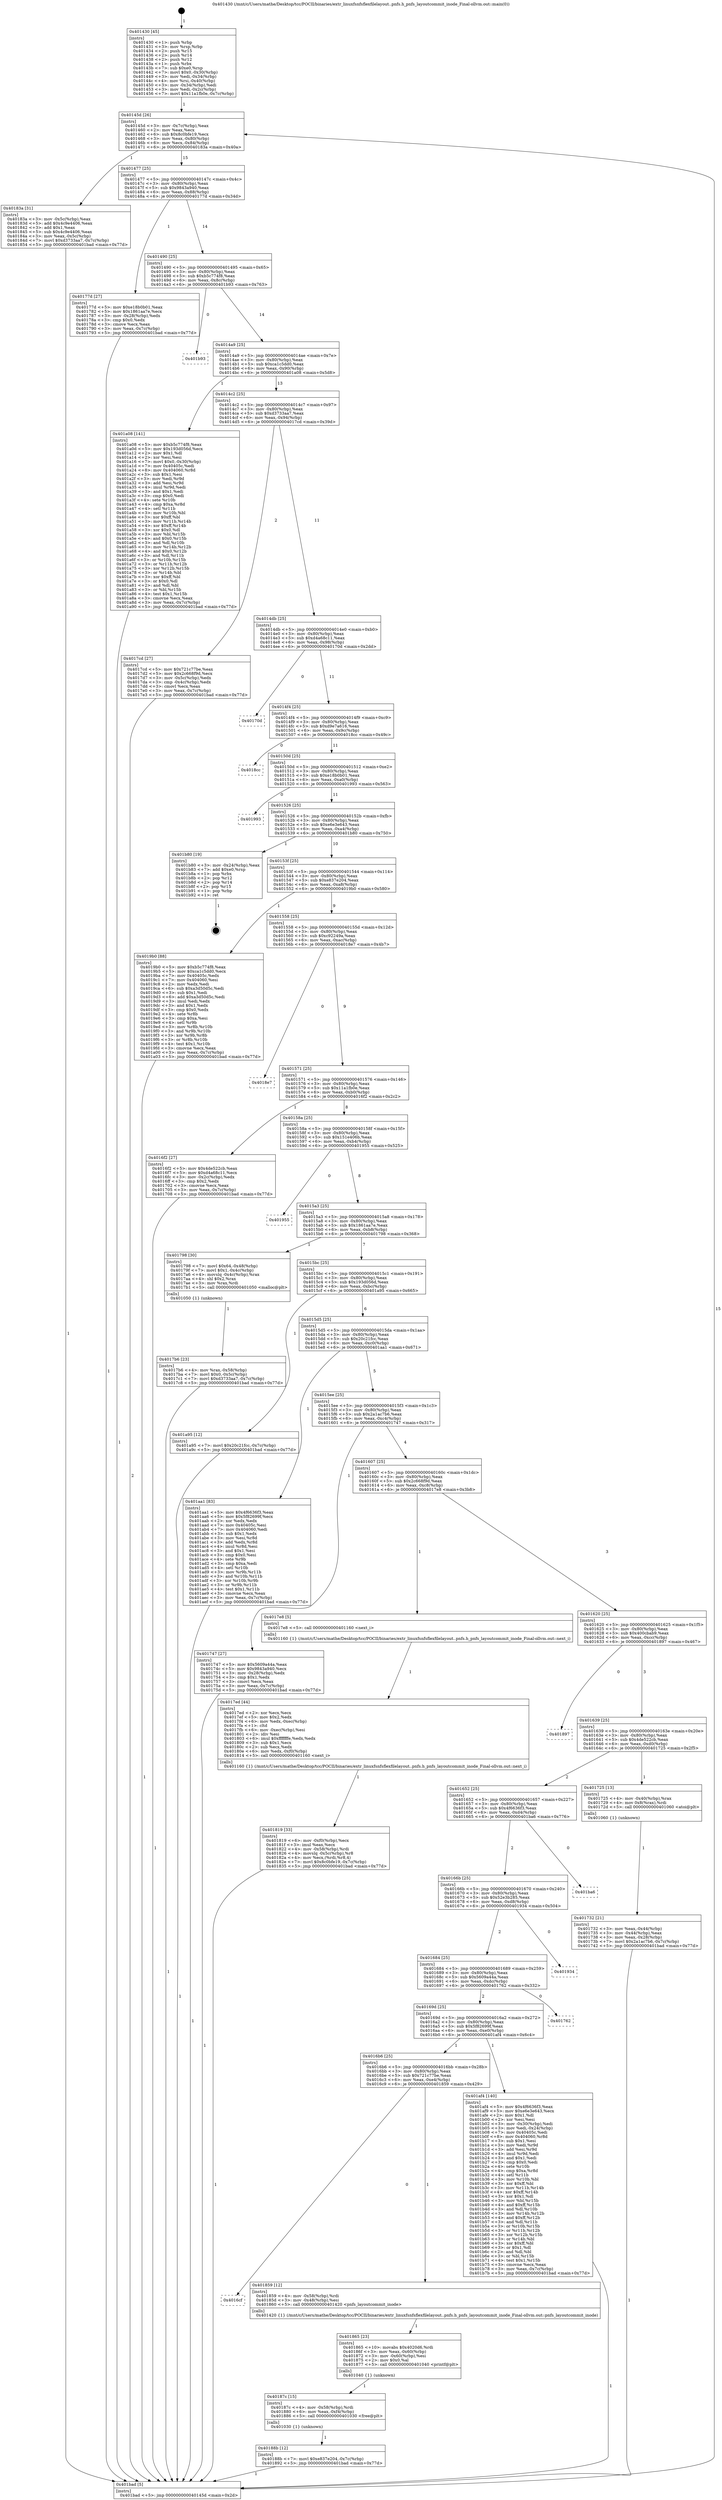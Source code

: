 digraph "0x401430" {
  label = "0x401430 (/mnt/c/Users/mathe/Desktop/tcc/POCII/binaries/extr_linuxfsnfsflexfilelayout..pnfs.h_pnfs_layoutcommit_inode_Final-ollvm.out::main(0))"
  labelloc = "t"
  node[shape=record]

  Entry [label="",width=0.3,height=0.3,shape=circle,fillcolor=black,style=filled]
  "0x40145d" [label="{
     0x40145d [26]\l
     | [instrs]\l
     &nbsp;&nbsp;0x40145d \<+3\>: mov -0x7c(%rbp),%eax\l
     &nbsp;&nbsp;0x401460 \<+2\>: mov %eax,%ecx\l
     &nbsp;&nbsp;0x401462 \<+6\>: sub $0x8c0bfe19,%ecx\l
     &nbsp;&nbsp;0x401468 \<+3\>: mov %eax,-0x80(%rbp)\l
     &nbsp;&nbsp;0x40146b \<+6\>: mov %ecx,-0x84(%rbp)\l
     &nbsp;&nbsp;0x401471 \<+6\>: je 000000000040183a \<main+0x40a\>\l
  }"]
  "0x40183a" [label="{
     0x40183a [31]\l
     | [instrs]\l
     &nbsp;&nbsp;0x40183a \<+3\>: mov -0x5c(%rbp),%eax\l
     &nbsp;&nbsp;0x40183d \<+5\>: add $0x4c9e4406,%eax\l
     &nbsp;&nbsp;0x401842 \<+3\>: add $0x1,%eax\l
     &nbsp;&nbsp;0x401845 \<+5\>: sub $0x4c9e4406,%eax\l
     &nbsp;&nbsp;0x40184a \<+3\>: mov %eax,-0x5c(%rbp)\l
     &nbsp;&nbsp;0x40184d \<+7\>: movl $0xd3733aa7,-0x7c(%rbp)\l
     &nbsp;&nbsp;0x401854 \<+5\>: jmp 0000000000401bad \<main+0x77d\>\l
  }"]
  "0x401477" [label="{
     0x401477 [25]\l
     | [instrs]\l
     &nbsp;&nbsp;0x401477 \<+5\>: jmp 000000000040147c \<main+0x4c\>\l
     &nbsp;&nbsp;0x40147c \<+3\>: mov -0x80(%rbp),%eax\l
     &nbsp;&nbsp;0x40147f \<+5\>: sub $0x9843a940,%eax\l
     &nbsp;&nbsp;0x401484 \<+6\>: mov %eax,-0x88(%rbp)\l
     &nbsp;&nbsp;0x40148a \<+6\>: je 000000000040177d \<main+0x34d\>\l
  }"]
  Exit [label="",width=0.3,height=0.3,shape=circle,fillcolor=black,style=filled,peripheries=2]
  "0x40177d" [label="{
     0x40177d [27]\l
     | [instrs]\l
     &nbsp;&nbsp;0x40177d \<+5\>: mov $0xe18b0b01,%eax\l
     &nbsp;&nbsp;0x401782 \<+5\>: mov $0x1861aa7e,%ecx\l
     &nbsp;&nbsp;0x401787 \<+3\>: mov -0x28(%rbp),%edx\l
     &nbsp;&nbsp;0x40178a \<+3\>: cmp $0x0,%edx\l
     &nbsp;&nbsp;0x40178d \<+3\>: cmove %ecx,%eax\l
     &nbsp;&nbsp;0x401790 \<+3\>: mov %eax,-0x7c(%rbp)\l
     &nbsp;&nbsp;0x401793 \<+5\>: jmp 0000000000401bad \<main+0x77d\>\l
  }"]
  "0x401490" [label="{
     0x401490 [25]\l
     | [instrs]\l
     &nbsp;&nbsp;0x401490 \<+5\>: jmp 0000000000401495 \<main+0x65\>\l
     &nbsp;&nbsp;0x401495 \<+3\>: mov -0x80(%rbp),%eax\l
     &nbsp;&nbsp;0x401498 \<+5\>: sub $0xb5c774f8,%eax\l
     &nbsp;&nbsp;0x40149d \<+6\>: mov %eax,-0x8c(%rbp)\l
     &nbsp;&nbsp;0x4014a3 \<+6\>: je 0000000000401b93 \<main+0x763\>\l
  }"]
  "0x40188b" [label="{
     0x40188b [12]\l
     | [instrs]\l
     &nbsp;&nbsp;0x40188b \<+7\>: movl $0xe837e204,-0x7c(%rbp)\l
     &nbsp;&nbsp;0x401892 \<+5\>: jmp 0000000000401bad \<main+0x77d\>\l
  }"]
  "0x401b93" [label="{
     0x401b93\l
  }", style=dashed]
  "0x4014a9" [label="{
     0x4014a9 [25]\l
     | [instrs]\l
     &nbsp;&nbsp;0x4014a9 \<+5\>: jmp 00000000004014ae \<main+0x7e\>\l
     &nbsp;&nbsp;0x4014ae \<+3\>: mov -0x80(%rbp),%eax\l
     &nbsp;&nbsp;0x4014b1 \<+5\>: sub $0xca1c5dd0,%eax\l
     &nbsp;&nbsp;0x4014b6 \<+6\>: mov %eax,-0x90(%rbp)\l
     &nbsp;&nbsp;0x4014bc \<+6\>: je 0000000000401a08 \<main+0x5d8\>\l
  }"]
  "0x40187c" [label="{
     0x40187c [15]\l
     | [instrs]\l
     &nbsp;&nbsp;0x40187c \<+4\>: mov -0x58(%rbp),%rdi\l
     &nbsp;&nbsp;0x401880 \<+6\>: mov %eax,-0xf4(%rbp)\l
     &nbsp;&nbsp;0x401886 \<+5\>: call 0000000000401030 \<free@plt\>\l
     | [calls]\l
     &nbsp;&nbsp;0x401030 \{1\} (unknown)\l
  }"]
  "0x401a08" [label="{
     0x401a08 [141]\l
     | [instrs]\l
     &nbsp;&nbsp;0x401a08 \<+5\>: mov $0xb5c774f8,%eax\l
     &nbsp;&nbsp;0x401a0d \<+5\>: mov $0x193d056d,%ecx\l
     &nbsp;&nbsp;0x401a12 \<+2\>: mov $0x1,%dl\l
     &nbsp;&nbsp;0x401a14 \<+2\>: xor %esi,%esi\l
     &nbsp;&nbsp;0x401a16 \<+7\>: movl $0x0,-0x30(%rbp)\l
     &nbsp;&nbsp;0x401a1d \<+7\>: mov 0x40405c,%edi\l
     &nbsp;&nbsp;0x401a24 \<+8\>: mov 0x404060,%r8d\l
     &nbsp;&nbsp;0x401a2c \<+3\>: sub $0x1,%esi\l
     &nbsp;&nbsp;0x401a2f \<+3\>: mov %edi,%r9d\l
     &nbsp;&nbsp;0x401a32 \<+3\>: add %esi,%r9d\l
     &nbsp;&nbsp;0x401a35 \<+4\>: imul %r9d,%edi\l
     &nbsp;&nbsp;0x401a39 \<+3\>: and $0x1,%edi\l
     &nbsp;&nbsp;0x401a3c \<+3\>: cmp $0x0,%edi\l
     &nbsp;&nbsp;0x401a3f \<+4\>: sete %r10b\l
     &nbsp;&nbsp;0x401a43 \<+4\>: cmp $0xa,%r8d\l
     &nbsp;&nbsp;0x401a47 \<+4\>: setl %r11b\l
     &nbsp;&nbsp;0x401a4b \<+3\>: mov %r10b,%bl\l
     &nbsp;&nbsp;0x401a4e \<+3\>: xor $0xff,%bl\l
     &nbsp;&nbsp;0x401a51 \<+3\>: mov %r11b,%r14b\l
     &nbsp;&nbsp;0x401a54 \<+4\>: xor $0xff,%r14b\l
     &nbsp;&nbsp;0x401a58 \<+3\>: xor $0x0,%dl\l
     &nbsp;&nbsp;0x401a5b \<+3\>: mov %bl,%r15b\l
     &nbsp;&nbsp;0x401a5e \<+4\>: and $0x0,%r15b\l
     &nbsp;&nbsp;0x401a62 \<+3\>: and %dl,%r10b\l
     &nbsp;&nbsp;0x401a65 \<+3\>: mov %r14b,%r12b\l
     &nbsp;&nbsp;0x401a68 \<+4\>: and $0x0,%r12b\l
     &nbsp;&nbsp;0x401a6c \<+3\>: and %dl,%r11b\l
     &nbsp;&nbsp;0x401a6f \<+3\>: or %r10b,%r15b\l
     &nbsp;&nbsp;0x401a72 \<+3\>: or %r11b,%r12b\l
     &nbsp;&nbsp;0x401a75 \<+3\>: xor %r12b,%r15b\l
     &nbsp;&nbsp;0x401a78 \<+3\>: or %r14b,%bl\l
     &nbsp;&nbsp;0x401a7b \<+3\>: xor $0xff,%bl\l
     &nbsp;&nbsp;0x401a7e \<+3\>: or $0x0,%dl\l
     &nbsp;&nbsp;0x401a81 \<+2\>: and %dl,%bl\l
     &nbsp;&nbsp;0x401a83 \<+3\>: or %bl,%r15b\l
     &nbsp;&nbsp;0x401a86 \<+4\>: test $0x1,%r15b\l
     &nbsp;&nbsp;0x401a8a \<+3\>: cmovne %ecx,%eax\l
     &nbsp;&nbsp;0x401a8d \<+3\>: mov %eax,-0x7c(%rbp)\l
     &nbsp;&nbsp;0x401a90 \<+5\>: jmp 0000000000401bad \<main+0x77d\>\l
  }"]
  "0x4014c2" [label="{
     0x4014c2 [25]\l
     | [instrs]\l
     &nbsp;&nbsp;0x4014c2 \<+5\>: jmp 00000000004014c7 \<main+0x97\>\l
     &nbsp;&nbsp;0x4014c7 \<+3\>: mov -0x80(%rbp),%eax\l
     &nbsp;&nbsp;0x4014ca \<+5\>: sub $0xd3733aa7,%eax\l
     &nbsp;&nbsp;0x4014cf \<+6\>: mov %eax,-0x94(%rbp)\l
     &nbsp;&nbsp;0x4014d5 \<+6\>: je 00000000004017cd \<main+0x39d\>\l
  }"]
  "0x401865" [label="{
     0x401865 [23]\l
     | [instrs]\l
     &nbsp;&nbsp;0x401865 \<+10\>: movabs $0x4020d6,%rdi\l
     &nbsp;&nbsp;0x40186f \<+3\>: mov %eax,-0x60(%rbp)\l
     &nbsp;&nbsp;0x401872 \<+3\>: mov -0x60(%rbp),%esi\l
     &nbsp;&nbsp;0x401875 \<+2\>: mov $0x0,%al\l
     &nbsp;&nbsp;0x401877 \<+5\>: call 0000000000401040 \<printf@plt\>\l
     | [calls]\l
     &nbsp;&nbsp;0x401040 \{1\} (unknown)\l
  }"]
  "0x4017cd" [label="{
     0x4017cd [27]\l
     | [instrs]\l
     &nbsp;&nbsp;0x4017cd \<+5\>: mov $0x721c77be,%eax\l
     &nbsp;&nbsp;0x4017d2 \<+5\>: mov $0x2c668f9d,%ecx\l
     &nbsp;&nbsp;0x4017d7 \<+3\>: mov -0x5c(%rbp),%edx\l
     &nbsp;&nbsp;0x4017da \<+3\>: cmp -0x4c(%rbp),%edx\l
     &nbsp;&nbsp;0x4017dd \<+3\>: cmovl %ecx,%eax\l
     &nbsp;&nbsp;0x4017e0 \<+3\>: mov %eax,-0x7c(%rbp)\l
     &nbsp;&nbsp;0x4017e3 \<+5\>: jmp 0000000000401bad \<main+0x77d\>\l
  }"]
  "0x4014db" [label="{
     0x4014db [25]\l
     | [instrs]\l
     &nbsp;&nbsp;0x4014db \<+5\>: jmp 00000000004014e0 \<main+0xb0\>\l
     &nbsp;&nbsp;0x4014e0 \<+3\>: mov -0x80(%rbp),%eax\l
     &nbsp;&nbsp;0x4014e3 \<+5\>: sub $0xd4a68c11,%eax\l
     &nbsp;&nbsp;0x4014e8 \<+6\>: mov %eax,-0x98(%rbp)\l
     &nbsp;&nbsp;0x4014ee \<+6\>: je 000000000040170d \<main+0x2dd\>\l
  }"]
  "0x4016cf" [label="{
     0x4016cf\l
  }", style=dashed]
  "0x40170d" [label="{
     0x40170d\l
  }", style=dashed]
  "0x4014f4" [label="{
     0x4014f4 [25]\l
     | [instrs]\l
     &nbsp;&nbsp;0x4014f4 \<+5\>: jmp 00000000004014f9 \<main+0xc9\>\l
     &nbsp;&nbsp;0x4014f9 \<+3\>: mov -0x80(%rbp),%eax\l
     &nbsp;&nbsp;0x4014fc \<+5\>: sub $0xd9e7a616,%eax\l
     &nbsp;&nbsp;0x401501 \<+6\>: mov %eax,-0x9c(%rbp)\l
     &nbsp;&nbsp;0x401507 \<+6\>: je 00000000004018cc \<main+0x49c\>\l
  }"]
  "0x401859" [label="{
     0x401859 [12]\l
     | [instrs]\l
     &nbsp;&nbsp;0x401859 \<+4\>: mov -0x58(%rbp),%rdi\l
     &nbsp;&nbsp;0x40185d \<+3\>: mov -0x48(%rbp),%esi\l
     &nbsp;&nbsp;0x401860 \<+5\>: call 0000000000401420 \<pnfs_layoutcommit_inode\>\l
     | [calls]\l
     &nbsp;&nbsp;0x401420 \{1\} (/mnt/c/Users/mathe/Desktop/tcc/POCII/binaries/extr_linuxfsnfsflexfilelayout..pnfs.h_pnfs_layoutcommit_inode_Final-ollvm.out::pnfs_layoutcommit_inode)\l
  }"]
  "0x4018cc" [label="{
     0x4018cc\l
  }", style=dashed]
  "0x40150d" [label="{
     0x40150d [25]\l
     | [instrs]\l
     &nbsp;&nbsp;0x40150d \<+5\>: jmp 0000000000401512 \<main+0xe2\>\l
     &nbsp;&nbsp;0x401512 \<+3\>: mov -0x80(%rbp),%eax\l
     &nbsp;&nbsp;0x401515 \<+5\>: sub $0xe18b0b01,%eax\l
     &nbsp;&nbsp;0x40151a \<+6\>: mov %eax,-0xa0(%rbp)\l
     &nbsp;&nbsp;0x401520 \<+6\>: je 0000000000401993 \<main+0x563\>\l
  }"]
  "0x4016b6" [label="{
     0x4016b6 [25]\l
     | [instrs]\l
     &nbsp;&nbsp;0x4016b6 \<+5\>: jmp 00000000004016bb \<main+0x28b\>\l
     &nbsp;&nbsp;0x4016bb \<+3\>: mov -0x80(%rbp),%eax\l
     &nbsp;&nbsp;0x4016be \<+5\>: sub $0x721c77be,%eax\l
     &nbsp;&nbsp;0x4016c3 \<+6\>: mov %eax,-0xe4(%rbp)\l
     &nbsp;&nbsp;0x4016c9 \<+6\>: je 0000000000401859 \<main+0x429\>\l
  }"]
  "0x401993" [label="{
     0x401993\l
  }", style=dashed]
  "0x401526" [label="{
     0x401526 [25]\l
     | [instrs]\l
     &nbsp;&nbsp;0x401526 \<+5\>: jmp 000000000040152b \<main+0xfb\>\l
     &nbsp;&nbsp;0x40152b \<+3\>: mov -0x80(%rbp),%eax\l
     &nbsp;&nbsp;0x40152e \<+5\>: sub $0xe6e3e643,%eax\l
     &nbsp;&nbsp;0x401533 \<+6\>: mov %eax,-0xa4(%rbp)\l
     &nbsp;&nbsp;0x401539 \<+6\>: je 0000000000401b80 \<main+0x750\>\l
  }"]
  "0x401af4" [label="{
     0x401af4 [140]\l
     | [instrs]\l
     &nbsp;&nbsp;0x401af4 \<+5\>: mov $0x4f6636f3,%eax\l
     &nbsp;&nbsp;0x401af9 \<+5\>: mov $0xe6e3e643,%ecx\l
     &nbsp;&nbsp;0x401afe \<+2\>: mov $0x1,%dl\l
     &nbsp;&nbsp;0x401b00 \<+2\>: xor %esi,%esi\l
     &nbsp;&nbsp;0x401b02 \<+3\>: mov -0x30(%rbp),%edi\l
     &nbsp;&nbsp;0x401b05 \<+3\>: mov %edi,-0x24(%rbp)\l
     &nbsp;&nbsp;0x401b08 \<+7\>: mov 0x40405c,%edi\l
     &nbsp;&nbsp;0x401b0f \<+8\>: mov 0x404060,%r8d\l
     &nbsp;&nbsp;0x401b17 \<+3\>: sub $0x1,%esi\l
     &nbsp;&nbsp;0x401b1a \<+3\>: mov %edi,%r9d\l
     &nbsp;&nbsp;0x401b1d \<+3\>: add %esi,%r9d\l
     &nbsp;&nbsp;0x401b20 \<+4\>: imul %r9d,%edi\l
     &nbsp;&nbsp;0x401b24 \<+3\>: and $0x1,%edi\l
     &nbsp;&nbsp;0x401b27 \<+3\>: cmp $0x0,%edi\l
     &nbsp;&nbsp;0x401b2a \<+4\>: sete %r10b\l
     &nbsp;&nbsp;0x401b2e \<+4\>: cmp $0xa,%r8d\l
     &nbsp;&nbsp;0x401b32 \<+4\>: setl %r11b\l
     &nbsp;&nbsp;0x401b36 \<+3\>: mov %r10b,%bl\l
     &nbsp;&nbsp;0x401b39 \<+3\>: xor $0xff,%bl\l
     &nbsp;&nbsp;0x401b3c \<+3\>: mov %r11b,%r14b\l
     &nbsp;&nbsp;0x401b3f \<+4\>: xor $0xff,%r14b\l
     &nbsp;&nbsp;0x401b43 \<+3\>: xor $0x1,%dl\l
     &nbsp;&nbsp;0x401b46 \<+3\>: mov %bl,%r15b\l
     &nbsp;&nbsp;0x401b49 \<+4\>: and $0xff,%r15b\l
     &nbsp;&nbsp;0x401b4d \<+3\>: and %dl,%r10b\l
     &nbsp;&nbsp;0x401b50 \<+3\>: mov %r14b,%r12b\l
     &nbsp;&nbsp;0x401b53 \<+4\>: and $0xff,%r12b\l
     &nbsp;&nbsp;0x401b57 \<+3\>: and %dl,%r11b\l
     &nbsp;&nbsp;0x401b5a \<+3\>: or %r10b,%r15b\l
     &nbsp;&nbsp;0x401b5d \<+3\>: or %r11b,%r12b\l
     &nbsp;&nbsp;0x401b60 \<+3\>: xor %r12b,%r15b\l
     &nbsp;&nbsp;0x401b63 \<+3\>: or %r14b,%bl\l
     &nbsp;&nbsp;0x401b66 \<+3\>: xor $0xff,%bl\l
     &nbsp;&nbsp;0x401b69 \<+3\>: or $0x1,%dl\l
     &nbsp;&nbsp;0x401b6c \<+2\>: and %dl,%bl\l
     &nbsp;&nbsp;0x401b6e \<+3\>: or %bl,%r15b\l
     &nbsp;&nbsp;0x401b71 \<+4\>: test $0x1,%r15b\l
     &nbsp;&nbsp;0x401b75 \<+3\>: cmovne %ecx,%eax\l
     &nbsp;&nbsp;0x401b78 \<+3\>: mov %eax,-0x7c(%rbp)\l
     &nbsp;&nbsp;0x401b7b \<+5\>: jmp 0000000000401bad \<main+0x77d\>\l
  }"]
  "0x401b80" [label="{
     0x401b80 [19]\l
     | [instrs]\l
     &nbsp;&nbsp;0x401b80 \<+3\>: mov -0x24(%rbp),%eax\l
     &nbsp;&nbsp;0x401b83 \<+7\>: add $0xe0,%rsp\l
     &nbsp;&nbsp;0x401b8a \<+1\>: pop %rbx\l
     &nbsp;&nbsp;0x401b8b \<+2\>: pop %r12\l
     &nbsp;&nbsp;0x401b8d \<+2\>: pop %r14\l
     &nbsp;&nbsp;0x401b8f \<+2\>: pop %r15\l
     &nbsp;&nbsp;0x401b91 \<+1\>: pop %rbp\l
     &nbsp;&nbsp;0x401b92 \<+1\>: ret\l
  }"]
  "0x40153f" [label="{
     0x40153f [25]\l
     | [instrs]\l
     &nbsp;&nbsp;0x40153f \<+5\>: jmp 0000000000401544 \<main+0x114\>\l
     &nbsp;&nbsp;0x401544 \<+3\>: mov -0x80(%rbp),%eax\l
     &nbsp;&nbsp;0x401547 \<+5\>: sub $0xe837e204,%eax\l
     &nbsp;&nbsp;0x40154c \<+6\>: mov %eax,-0xa8(%rbp)\l
     &nbsp;&nbsp;0x401552 \<+6\>: je 00000000004019b0 \<main+0x580\>\l
  }"]
  "0x40169d" [label="{
     0x40169d [25]\l
     | [instrs]\l
     &nbsp;&nbsp;0x40169d \<+5\>: jmp 00000000004016a2 \<main+0x272\>\l
     &nbsp;&nbsp;0x4016a2 \<+3\>: mov -0x80(%rbp),%eax\l
     &nbsp;&nbsp;0x4016a5 \<+5\>: sub $0x5f82699f,%eax\l
     &nbsp;&nbsp;0x4016aa \<+6\>: mov %eax,-0xe0(%rbp)\l
     &nbsp;&nbsp;0x4016b0 \<+6\>: je 0000000000401af4 \<main+0x6c4\>\l
  }"]
  "0x4019b0" [label="{
     0x4019b0 [88]\l
     | [instrs]\l
     &nbsp;&nbsp;0x4019b0 \<+5\>: mov $0xb5c774f8,%eax\l
     &nbsp;&nbsp;0x4019b5 \<+5\>: mov $0xca1c5dd0,%ecx\l
     &nbsp;&nbsp;0x4019ba \<+7\>: mov 0x40405c,%edx\l
     &nbsp;&nbsp;0x4019c1 \<+7\>: mov 0x404060,%esi\l
     &nbsp;&nbsp;0x4019c8 \<+2\>: mov %edx,%edi\l
     &nbsp;&nbsp;0x4019ca \<+6\>: sub $0xa3d50d5c,%edi\l
     &nbsp;&nbsp;0x4019d0 \<+3\>: sub $0x1,%edi\l
     &nbsp;&nbsp;0x4019d3 \<+6\>: add $0xa3d50d5c,%edi\l
     &nbsp;&nbsp;0x4019d9 \<+3\>: imul %edi,%edx\l
     &nbsp;&nbsp;0x4019dc \<+3\>: and $0x1,%edx\l
     &nbsp;&nbsp;0x4019df \<+3\>: cmp $0x0,%edx\l
     &nbsp;&nbsp;0x4019e2 \<+4\>: sete %r8b\l
     &nbsp;&nbsp;0x4019e6 \<+3\>: cmp $0xa,%esi\l
     &nbsp;&nbsp;0x4019e9 \<+4\>: setl %r9b\l
     &nbsp;&nbsp;0x4019ed \<+3\>: mov %r8b,%r10b\l
     &nbsp;&nbsp;0x4019f0 \<+3\>: and %r9b,%r10b\l
     &nbsp;&nbsp;0x4019f3 \<+3\>: xor %r9b,%r8b\l
     &nbsp;&nbsp;0x4019f6 \<+3\>: or %r8b,%r10b\l
     &nbsp;&nbsp;0x4019f9 \<+4\>: test $0x1,%r10b\l
     &nbsp;&nbsp;0x4019fd \<+3\>: cmovne %ecx,%eax\l
     &nbsp;&nbsp;0x401a00 \<+3\>: mov %eax,-0x7c(%rbp)\l
     &nbsp;&nbsp;0x401a03 \<+5\>: jmp 0000000000401bad \<main+0x77d\>\l
  }"]
  "0x401558" [label="{
     0x401558 [25]\l
     | [instrs]\l
     &nbsp;&nbsp;0x401558 \<+5\>: jmp 000000000040155d \<main+0x12d\>\l
     &nbsp;&nbsp;0x40155d \<+3\>: mov -0x80(%rbp),%eax\l
     &nbsp;&nbsp;0x401560 \<+5\>: sub $0xc92249a,%eax\l
     &nbsp;&nbsp;0x401565 \<+6\>: mov %eax,-0xac(%rbp)\l
     &nbsp;&nbsp;0x40156b \<+6\>: je 00000000004018e7 \<main+0x4b7\>\l
  }"]
  "0x401762" [label="{
     0x401762\l
  }", style=dashed]
  "0x4018e7" [label="{
     0x4018e7\l
  }", style=dashed]
  "0x401571" [label="{
     0x401571 [25]\l
     | [instrs]\l
     &nbsp;&nbsp;0x401571 \<+5\>: jmp 0000000000401576 \<main+0x146\>\l
     &nbsp;&nbsp;0x401576 \<+3\>: mov -0x80(%rbp),%eax\l
     &nbsp;&nbsp;0x401579 \<+5\>: sub $0x11a1fb0e,%eax\l
     &nbsp;&nbsp;0x40157e \<+6\>: mov %eax,-0xb0(%rbp)\l
     &nbsp;&nbsp;0x401584 \<+6\>: je 00000000004016f2 \<main+0x2c2\>\l
  }"]
  "0x401684" [label="{
     0x401684 [25]\l
     | [instrs]\l
     &nbsp;&nbsp;0x401684 \<+5\>: jmp 0000000000401689 \<main+0x259\>\l
     &nbsp;&nbsp;0x401689 \<+3\>: mov -0x80(%rbp),%eax\l
     &nbsp;&nbsp;0x40168c \<+5\>: sub $0x5609a44a,%eax\l
     &nbsp;&nbsp;0x401691 \<+6\>: mov %eax,-0xdc(%rbp)\l
     &nbsp;&nbsp;0x401697 \<+6\>: je 0000000000401762 \<main+0x332\>\l
  }"]
  "0x4016f2" [label="{
     0x4016f2 [27]\l
     | [instrs]\l
     &nbsp;&nbsp;0x4016f2 \<+5\>: mov $0x4de522cb,%eax\l
     &nbsp;&nbsp;0x4016f7 \<+5\>: mov $0xd4a68c11,%ecx\l
     &nbsp;&nbsp;0x4016fc \<+3\>: mov -0x2c(%rbp),%edx\l
     &nbsp;&nbsp;0x4016ff \<+3\>: cmp $0x2,%edx\l
     &nbsp;&nbsp;0x401702 \<+3\>: cmovne %ecx,%eax\l
     &nbsp;&nbsp;0x401705 \<+3\>: mov %eax,-0x7c(%rbp)\l
     &nbsp;&nbsp;0x401708 \<+5\>: jmp 0000000000401bad \<main+0x77d\>\l
  }"]
  "0x40158a" [label="{
     0x40158a [25]\l
     | [instrs]\l
     &nbsp;&nbsp;0x40158a \<+5\>: jmp 000000000040158f \<main+0x15f\>\l
     &nbsp;&nbsp;0x40158f \<+3\>: mov -0x80(%rbp),%eax\l
     &nbsp;&nbsp;0x401592 \<+5\>: sub $0x151e406b,%eax\l
     &nbsp;&nbsp;0x401597 \<+6\>: mov %eax,-0xb4(%rbp)\l
     &nbsp;&nbsp;0x40159d \<+6\>: je 0000000000401955 \<main+0x525\>\l
  }"]
  "0x401bad" [label="{
     0x401bad [5]\l
     | [instrs]\l
     &nbsp;&nbsp;0x401bad \<+5\>: jmp 000000000040145d \<main+0x2d\>\l
  }"]
  "0x401430" [label="{
     0x401430 [45]\l
     | [instrs]\l
     &nbsp;&nbsp;0x401430 \<+1\>: push %rbp\l
     &nbsp;&nbsp;0x401431 \<+3\>: mov %rsp,%rbp\l
     &nbsp;&nbsp;0x401434 \<+2\>: push %r15\l
     &nbsp;&nbsp;0x401436 \<+2\>: push %r14\l
     &nbsp;&nbsp;0x401438 \<+2\>: push %r12\l
     &nbsp;&nbsp;0x40143a \<+1\>: push %rbx\l
     &nbsp;&nbsp;0x40143b \<+7\>: sub $0xe0,%rsp\l
     &nbsp;&nbsp;0x401442 \<+7\>: movl $0x0,-0x30(%rbp)\l
     &nbsp;&nbsp;0x401449 \<+3\>: mov %edi,-0x34(%rbp)\l
     &nbsp;&nbsp;0x40144c \<+4\>: mov %rsi,-0x40(%rbp)\l
     &nbsp;&nbsp;0x401450 \<+3\>: mov -0x34(%rbp),%edi\l
     &nbsp;&nbsp;0x401453 \<+3\>: mov %edi,-0x2c(%rbp)\l
     &nbsp;&nbsp;0x401456 \<+7\>: movl $0x11a1fb0e,-0x7c(%rbp)\l
  }"]
  "0x401934" [label="{
     0x401934\l
  }", style=dashed]
  "0x401955" [label="{
     0x401955\l
  }", style=dashed]
  "0x4015a3" [label="{
     0x4015a3 [25]\l
     | [instrs]\l
     &nbsp;&nbsp;0x4015a3 \<+5\>: jmp 00000000004015a8 \<main+0x178\>\l
     &nbsp;&nbsp;0x4015a8 \<+3\>: mov -0x80(%rbp),%eax\l
     &nbsp;&nbsp;0x4015ab \<+5\>: sub $0x1861aa7e,%eax\l
     &nbsp;&nbsp;0x4015b0 \<+6\>: mov %eax,-0xb8(%rbp)\l
     &nbsp;&nbsp;0x4015b6 \<+6\>: je 0000000000401798 \<main+0x368\>\l
  }"]
  "0x40166b" [label="{
     0x40166b [25]\l
     | [instrs]\l
     &nbsp;&nbsp;0x40166b \<+5\>: jmp 0000000000401670 \<main+0x240\>\l
     &nbsp;&nbsp;0x401670 \<+3\>: mov -0x80(%rbp),%eax\l
     &nbsp;&nbsp;0x401673 \<+5\>: sub $0x52e3b285,%eax\l
     &nbsp;&nbsp;0x401678 \<+6\>: mov %eax,-0xd8(%rbp)\l
     &nbsp;&nbsp;0x40167e \<+6\>: je 0000000000401934 \<main+0x504\>\l
  }"]
  "0x401798" [label="{
     0x401798 [30]\l
     | [instrs]\l
     &nbsp;&nbsp;0x401798 \<+7\>: movl $0x64,-0x48(%rbp)\l
     &nbsp;&nbsp;0x40179f \<+7\>: movl $0x1,-0x4c(%rbp)\l
     &nbsp;&nbsp;0x4017a6 \<+4\>: movslq -0x4c(%rbp),%rax\l
     &nbsp;&nbsp;0x4017aa \<+4\>: shl $0x2,%rax\l
     &nbsp;&nbsp;0x4017ae \<+3\>: mov %rax,%rdi\l
     &nbsp;&nbsp;0x4017b1 \<+5\>: call 0000000000401050 \<malloc@plt\>\l
     | [calls]\l
     &nbsp;&nbsp;0x401050 \{1\} (unknown)\l
  }"]
  "0x4015bc" [label="{
     0x4015bc [25]\l
     | [instrs]\l
     &nbsp;&nbsp;0x4015bc \<+5\>: jmp 00000000004015c1 \<main+0x191\>\l
     &nbsp;&nbsp;0x4015c1 \<+3\>: mov -0x80(%rbp),%eax\l
     &nbsp;&nbsp;0x4015c4 \<+5\>: sub $0x193d056d,%eax\l
     &nbsp;&nbsp;0x4015c9 \<+6\>: mov %eax,-0xbc(%rbp)\l
     &nbsp;&nbsp;0x4015cf \<+6\>: je 0000000000401a95 \<main+0x665\>\l
  }"]
  "0x401ba6" [label="{
     0x401ba6\l
  }", style=dashed]
  "0x401a95" [label="{
     0x401a95 [12]\l
     | [instrs]\l
     &nbsp;&nbsp;0x401a95 \<+7\>: movl $0x20c21fcc,-0x7c(%rbp)\l
     &nbsp;&nbsp;0x401a9c \<+5\>: jmp 0000000000401bad \<main+0x77d\>\l
  }"]
  "0x4015d5" [label="{
     0x4015d5 [25]\l
     | [instrs]\l
     &nbsp;&nbsp;0x4015d5 \<+5\>: jmp 00000000004015da \<main+0x1aa\>\l
     &nbsp;&nbsp;0x4015da \<+3\>: mov -0x80(%rbp),%eax\l
     &nbsp;&nbsp;0x4015dd \<+5\>: sub $0x20c21fcc,%eax\l
     &nbsp;&nbsp;0x4015e2 \<+6\>: mov %eax,-0xc0(%rbp)\l
     &nbsp;&nbsp;0x4015e8 \<+6\>: je 0000000000401aa1 \<main+0x671\>\l
  }"]
  "0x401819" [label="{
     0x401819 [33]\l
     | [instrs]\l
     &nbsp;&nbsp;0x401819 \<+6\>: mov -0xf0(%rbp),%ecx\l
     &nbsp;&nbsp;0x40181f \<+3\>: imul %eax,%ecx\l
     &nbsp;&nbsp;0x401822 \<+4\>: mov -0x58(%rbp),%rdi\l
     &nbsp;&nbsp;0x401826 \<+4\>: movslq -0x5c(%rbp),%r8\l
     &nbsp;&nbsp;0x40182a \<+4\>: mov %ecx,(%rdi,%r8,4)\l
     &nbsp;&nbsp;0x40182e \<+7\>: movl $0x8c0bfe19,-0x7c(%rbp)\l
     &nbsp;&nbsp;0x401835 \<+5\>: jmp 0000000000401bad \<main+0x77d\>\l
  }"]
  "0x401aa1" [label="{
     0x401aa1 [83]\l
     | [instrs]\l
     &nbsp;&nbsp;0x401aa1 \<+5\>: mov $0x4f6636f3,%eax\l
     &nbsp;&nbsp;0x401aa6 \<+5\>: mov $0x5f82699f,%ecx\l
     &nbsp;&nbsp;0x401aab \<+2\>: xor %edx,%edx\l
     &nbsp;&nbsp;0x401aad \<+7\>: mov 0x40405c,%esi\l
     &nbsp;&nbsp;0x401ab4 \<+7\>: mov 0x404060,%edi\l
     &nbsp;&nbsp;0x401abb \<+3\>: sub $0x1,%edx\l
     &nbsp;&nbsp;0x401abe \<+3\>: mov %esi,%r8d\l
     &nbsp;&nbsp;0x401ac1 \<+3\>: add %edx,%r8d\l
     &nbsp;&nbsp;0x401ac4 \<+4\>: imul %r8d,%esi\l
     &nbsp;&nbsp;0x401ac8 \<+3\>: and $0x1,%esi\l
     &nbsp;&nbsp;0x401acb \<+3\>: cmp $0x0,%esi\l
     &nbsp;&nbsp;0x401ace \<+4\>: sete %r9b\l
     &nbsp;&nbsp;0x401ad2 \<+3\>: cmp $0xa,%edi\l
     &nbsp;&nbsp;0x401ad5 \<+4\>: setl %r10b\l
     &nbsp;&nbsp;0x401ad9 \<+3\>: mov %r9b,%r11b\l
     &nbsp;&nbsp;0x401adc \<+3\>: and %r10b,%r11b\l
     &nbsp;&nbsp;0x401adf \<+3\>: xor %r10b,%r9b\l
     &nbsp;&nbsp;0x401ae2 \<+3\>: or %r9b,%r11b\l
     &nbsp;&nbsp;0x401ae5 \<+4\>: test $0x1,%r11b\l
     &nbsp;&nbsp;0x401ae9 \<+3\>: cmovne %ecx,%eax\l
     &nbsp;&nbsp;0x401aec \<+3\>: mov %eax,-0x7c(%rbp)\l
     &nbsp;&nbsp;0x401aef \<+5\>: jmp 0000000000401bad \<main+0x77d\>\l
  }"]
  "0x4015ee" [label="{
     0x4015ee [25]\l
     | [instrs]\l
     &nbsp;&nbsp;0x4015ee \<+5\>: jmp 00000000004015f3 \<main+0x1c3\>\l
     &nbsp;&nbsp;0x4015f3 \<+3\>: mov -0x80(%rbp),%eax\l
     &nbsp;&nbsp;0x4015f6 \<+5\>: sub $0x2a1ac7b6,%eax\l
     &nbsp;&nbsp;0x4015fb \<+6\>: mov %eax,-0xc4(%rbp)\l
     &nbsp;&nbsp;0x401601 \<+6\>: je 0000000000401747 \<main+0x317\>\l
  }"]
  "0x4017ed" [label="{
     0x4017ed [44]\l
     | [instrs]\l
     &nbsp;&nbsp;0x4017ed \<+2\>: xor %ecx,%ecx\l
     &nbsp;&nbsp;0x4017ef \<+5\>: mov $0x2,%edx\l
     &nbsp;&nbsp;0x4017f4 \<+6\>: mov %edx,-0xec(%rbp)\l
     &nbsp;&nbsp;0x4017fa \<+1\>: cltd\l
     &nbsp;&nbsp;0x4017fb \<+6\>: mov -0xec(%rbp),%esi\l
     &nbsp;&nbsp;0x401801 \<+2\>: idiv %esi\l
     &nbsp;&nbsp;0x401803 \<+6\>: imul $0xfffffffe,%edx,%edx\l
     &nbsp;&nbsp;0x401809 \<+3\>: sub $0x1,%ecx\l
     &nbsp;&nbsp;0x40180c \<+2\>: sub %ecx,%edx\l
     &nbsp;&nbsp;0x40180e \<+6\>: mov %edx,-0xf0(%rbp)\l
     &nbsp;&nbsp;0x401814 \<+5\>: call 0000000000401160 \<next_i\>\l
     | [calls]\l
     &nbsp;&nbsp;0x401160 \{1\} (/mnt/c/Users/mathe/Desktop/tcc/POCII/binaries/extr_linuxfsnfsflexfilelayout..pnfs.h_pnfs_layoutcommit_inode_Final-ollvm.out::next_i)\l
  }"]
  "0x401747" [label="{
     0x401747 [27]\l
     | [instrs]\l
     &nbsp;&nbsp;0x401747 \<+5\>: mov $0x5609a44a,%eax\l
     &nbsp;&nbsp;0x40174c \<+5\>: mov $0x9843a940,%ecx\l
     &nbsp;&nbsp;0x401751 \<+3\>: mov -0x28(%rbp),%edx\l
     &nbsp;&nbsp;0x401754 \<+3\>: cmp $0x1,%edx\l
     &nbsp;&nbsp;0x401757 \<+3\>: cmovl %ecx,%eax\l
     &nbsp;&nbsp;0x40175a \<+3\>: mov %eax,-0x7c(%rbp)\l
     &nbsp;&nbsp;0x40175d \<+5\>: jmp 0000000000401bad \<main+0x77d\>\l
  }"]
  "0x401607" [label="{
     0x401607 [25]\l
     | [instrs]\l
     &nbsp;&nbsp;0x401607 \<+5\>: jmp 000000000040160c \<main+0x1dc\>\l
     &nbsp;&nbsp;0x40160c \<+3\>: mov -0x80(%rbp),%eax\l
     &nbsp;&nbsp;0x40160f \<+5\>: sub $0x2c668f9d,%eax\l
     &nbsp;&nbsp;0x401614 \<+6\>: mov %eax,-0xc8(%rbp)\l
     &nbsp;&nbsp;0x40161a \<+6\>: je 00000000004017e8 \<main+0x3b8\>\l
  }"]
  "0x4017b6" [label="{
     0x4017b6 [23]\l
     | [instrs]\l
     &nbsp;&nbsp;0x4017b6 \<+4\>: mov %rax,-0x58(%rbp)\l
     &nbsp;&nbsp;0x4017ba \<+7\>: movl $0x0,-0x5c(%rbp)\l
     &nbsp;&nbsp;0x4017c1 \<+7\>: movl $0xd3733aa7,-0x7c(%rbp)\l
     &nbsp;&nbsp;0x4017c8 \<+5\>: jmp 0000000000401bad \<main+0x77d\>\l
  }"]
  "0x4017e8" [label="{
     0x4017e8 [5]\l
     | [instrs]\l
     &nbsp;&nbsp;0x4017e8 \<+5\>: call 0000000000401160 \<next_i\>\l
     | [calls]\l
     &nbsp;&nbsp;0x401160 \{1\} (/mnt/c/Users/mathe/Desktop/tcc/POCII/binaries/extr_linuxfsnfsflexfilelayout..pnfs.h_pnfs_layoutcommit_inode_Final-ollvm.out::next_i)\l
  }"]
  "0x401620" [label="{
     0x401620 [25]\l
     | [instrs]\l
     &nbsp;&nbsp;0x401620 \<+5\>: jmp 0000000000401625 \<main+0x1f5\>\l
     &nbsp;&nbsp;0x401625 \<+3\>: mov -0x80(%rbp),%eax\l
     &nbsp;&nbsp;0x401628 \<+5\>: sub $0x400cbab9,%eax\l
     &nbsp;&nbsp;0x40162d \<+6\>: mov %eax,-0xcc(%rbp)\l
     &nbsp;&nbsp;0x401633 \<+6\>: je 0000000000401897 \<main+0x467\>\l
  }"]
  "0x401732" [label="{
     0x401732 [21]\l
     | [instrs]\l
     &nbsp;&nbsp;0x401732 \<+3\>: mov %eax,-0x44(%rbp)\l
     &nbsp;&nbsp;0x401735 \<+3\>: mov -0x44(%rbp),%eax\l
     &nbsp;&nbsp;0x401738 \<+3\>: mov %eax,-0x28(%rbp)\l
     &nbsp;&nbsp;0x40173b \<+7\>: movl $0x2a1ac7b6,-0x7c(%rbp)\l
     &nbsp;&nbsp;0x401742 \<+5\>: jmp 0000000000401bad \<main+0x77d\>\l
  }"]
  "0x401897" [label="{
     0x401897\l
  }", style=dashed]
  "0x401639" [label="{
     0x401639 [25]\l
     | [instrs]\l
     &nbsp;&nbsp;0x401639 \<+5\>: jmp 000000000040163e \<main+0x20e\>\l
     &nbsp;&nbsp;0x40163e \<+3\>: mov -0x80(%rbp),%eax\l
     &nbsp;&nbsp;0x401641 \<+5\>: sub $0x4de522cb,%eax\l
     &nbsp;&nbsp;0x401646 \<+6\>: mov %eax,-0xd0(%rbp)\l
     &nbsp;&nbsp;0x40164c \<+6\>: je 0000000000401725 \<main+0x2f5\>\l
  }"]
  "0x401652" [label="{
     0x401652 [25]\l
     | [instrs]\l
     &nbsp;&nbsp;0x401652 \<+5\>: jmp 0000000000401657 \<main+0x227\>\l
     &nbsp;&nbsp;0x401657 \<+3\>: mov -0x80(%rbp),%eax\l
     &nbsp;&nbsp;0x40165a \<+5\>: sub $0x4f6636f3,%eax\l
     &nbsp;&nbsp;0x40165f \<+6\>: mov %eax,-0xd4(%rbp)\l
     &nbsp;&nbsp;0x401665 \<+6\>: je 0000000000401ba6 \<main+0x776\>\l
  }"]
  "0x401725" [label="{
     0x401725 [13]\l
     | [instrs]\l
     &nbsp;&nbsp;0x401725 \<+4\>: mov -0x40(%rbp),%rax\l
     &nbsp;&nbsp;0x401729 \<+4\>: mov 0x8(%rax),%rdi\l
     &nbsp;&nbsp;0x40172d \<+5\>: call 0000000000401060 \<atoi@plt\>\l
     | [calls]\l
     &nbsp;&nbsp;0x401060 \{1\} (unknown)\l
  }"]
  Entry -> "0x401430" [label=" 1"]
  "0x40145d" -> "0x40183a" [label=" 1"]
  "0x40145d" -> "0x401477" [label=" 15"]
  "0x401b80" -> Exit [label=" 1"]
  "0x401477" -> "0x40177d" [label=" 1"]
  "0x401477" -> "0x401490" [label=" 14"]
  "0x401af4" -> "0x401bad" [label=" 1"]
  "0x401490" -> "0x401b93" [label=" 0"]
  "0x401490" -> "0x4014a9" [label=" 14"]
  "0x401aa1" -> "0x401bad" [label=" 1"]
  "0x4014a9" -> "0x401a08" [label=" 1"]
  "0x4014a9" -> "0x4014c2" [label=" 13"]
  "0x401a95" -> "0x401bad" [label=" 1"]
  "0x4014c2" -> "0x4017cd" [label=" 2"]
  "0x4014c2" -> "0x4014db" [label=" 11"]
  "0x401a08" -> "0x401bad" [label=" 1"]
  "0x4014db" -> "0x40170d" [label=" 0"]
  "0x4014db" -> "0x4014f4" [label=" 11"]
  "0x4019b0" -> "0x401bad" [label=" 1"]
  "0x4014f4" -> "0x4018cc" [label=" 0"]
  "0x4014f4" -> "0x40150d" [label=" 11"]
  "0x40188b" -> "0x401bad" [label=" 1"]
  "0x40150d" -> "0x401993" [label=" 0"]
  "0x40150d" -> "0x401526" [label=" 11"]
  "0x401865" -> "0x40187c" [label=" 1"]
  "0x401526" -> "0x401b80" [label=" 1"]
  "0x401526" -> "0x40153f" [label=" 10"]
  "0x401859" -> "0x401865" [label=" 1"]
  "0x40153f" -> "0x4019b0" [label=" 1"]
  "0x40153f" -> "0x401558" [label=" 9"]
  "0x4016b6" -> "0x401859" [label=" 1"]
  "0x401558" -> "0x4018e7" [label=" 0"]
  "0x401558" -> "0x401571" [label=" 9"]
  "0x40187c" -> "0x40188b" [label=" 1"]
  "0x401571" -> "0x4016f2" [label=" 1"]
  "0x401571" -> "0x40158a" [label=" 8"]
  "0x4016f2" -> "0x401bad" [label=" 1"]
  "0x401430" -> "0x40145d" [label=" 1"]
  "0x401bad" -> "0x40145d" [label=" 15"]
  "0x40169d" -> "0x401af4" [label=" 1"]
  "0x40158a" -> "0x401955" [label=" 0"]
  "0x40158a" -> "0x4015a3" [label=" 8"]
  "0x4016b6" -> "0x4016cf" [label=" 0"]
  "0x4015a3" -> "0x401798" [label=" 1"]
  "0x4015a3" -> "0x4015bc" [label=" 7"]
  "0x401684" -> "0x401762" [label=" 0"]
  "0x4015bc" -> "0x401a95" [label=" 1"]
  "0x4015bc" -> "0x4015d5" [label=" 6"]
  "0x40169d" -> "0x4016b6" [label=" 1"]
  "0x4015d5" -> "0x401aa1" [label=" 1"]
  "0x4015d5" -> "0x4015ee" [label=" 5"]
  "0x40166b" -> "0x401934" [label=" 0"]
  "0x4015ee" -> "0x401747" [label=" 1"]
  "0x4015ee" -> "0x401607" [label=" 4"]
  "0x401684" -> "0x40169d" [label=" 2"]
  "0x401607" -> "0x4017e8" [label=" 1"]
  "0x401607" -> "0x401620" [label=" 3"]
  "0x401652" -> "0x40166b" [label=" 2"]
  "0x401620" -> "0x401897" [label=" 0"]
  "0x401620" -> "0x401639" [label=" 3"]
  "0x401652" -> "0x401ba6" [label=" 0"]
  "0x401639" -> "0x401725" [label=" 1"]
  "0x401639" -> "0x401652" [label=" 2"]
  "0x401725" -> "0x401732" [label=" 1"]
  "0x401732" -> "0x401bad" [label=" 1"]
  "0x401747" -> "0x401bad" [label=" 1"]
  "0x40177d" -> "0x401bad" [label=" 1"]
  "0x401798" -> "0x4017b6" [label=" 1"]
  "0x4017b6" -> "0x401bad" [label=" 1"]
  "0x4017cd" -> "0x401bad" [label=" 2"]
  "0x4017e8" -> "0x4017ed" [label=" 1"]
  "0x4017ed" -> "0x401819" [label=" 1"]
  "0x401819" -> "0x401bad" [label=" 1"]
  "0x40183a" -> "0x401bad" [label=" 1"]
  "0x40166b" -> "0x401684" [label=" 2"]
}
